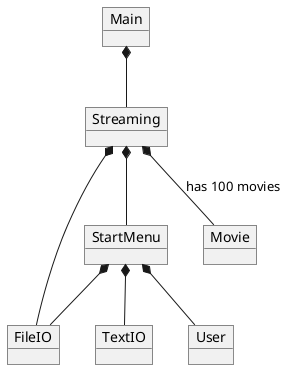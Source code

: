 @startuml
'https://plantuml.com/object-diagram

object Main
object StartMenu
object Streaming
object User
object Movie
object FileIO
object TextIO


Main *-- Streaming
Streaming *--StartMenu
StartMenu *-- User
StartMenu *--FileIO
Streaming *-- FileIO
StartMenu *-- TextIO
Streaming *-- Movie : has 100 movies





@enduml
